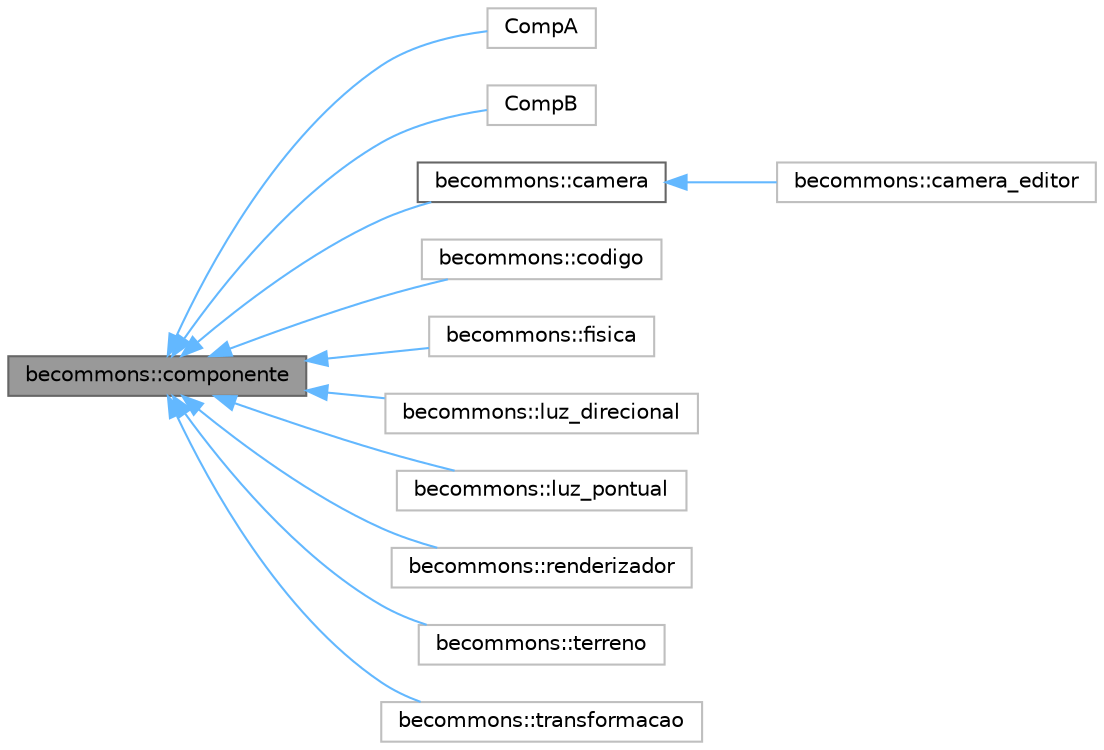 digraph "becommons::componente"
{
 // LATEX_PDF_SIZE
  bgcolor="transparent";
  edge [fontname=Helvetica,fontsize=10,labelfontname=Helvetica,labelfontsize=10];
  node [fontname=Helvetica,fontsize=10,shape=box,height=0.2,width=0.4];
  rankdir="LR";
  Node1 [id="Node000001",label="becommons::componente",height=0.2,width=0.4,color="gray40", fillcolor="grey60", style="filled", fontcolor="black",tooltip="base para as funcionalidades da engine"];
  Node1 -> Node2 [id="edge1_Node000001_Node000002",dir="back",color="steelblue1",style="solid",tooltip=" "];
  Node2 [id="Node000002",label="CompA",height=0.2,width=0.4,color="grey75", fillcolor="white", style="filled",URL="$structCompA.html",tooltip=" "];
  Node1 -> Node3 [id="edge2_Node000001_Node000003",dir="back",color="steelblue1",style="solid",tooltip=" "];
  Node3 [id="Node000003",label="CompB",height=0.2,width=0.4,color="grey75", fillcolor="white", style="filled",URL="$structCompB.html",tooltip=" "];
  Node1 -> Node4 [id="edge3_Node000001_Node000004",dir="back",color="steelblue1",style="solid",tooltip=" "];
  Node4 [id="Node000004",label="becommons::camera",height=0.2,width=0.4,color="gray40", fillcolor="white", style="filled",URL="$classbecommons_1_1camera.html",tooltip="componente que facilita a manipuacao da matriz de visualizacao e projeco"];
  Node4 -> Node5 [id="edge4_Node000004_Node000005",dir="back",color="steelblue1",style="solid",tooltip=" "];
  Node5 [id="Node000005",label="becommons::camera_editor",height=0.2,width=0.4,color="grey75", fillcolor="white", style="filled",URL="$structbecommons_1_1camera__editor.html",tooltip=" "];
  Node1 -> Node6 [id="edge5_Node000001_Node000006",dir="back",color="steelblue1",style="solid",tooltip=" "];
  Node6 [id="Node000006",label="becommons::codigo",height=0.2,width=0.4,color="grey75", fillcolor="white", style="filled",URL="$structbecommons_1_1codigo.html",tooltip=" "];
  Node1 -> Node7 [id="edge6_Node000001_Node000007",dir="back",color="steelblue1",style="solid",tooltip=" "];
  Node7 [id="Node000007",label="becommons::fisica",height=0.2,width=0.4,color="grey75", fillcolor="white", style="filled",URL="$structbecommons_1_1fisica.html",tooltip=" "];
  Node1 -> Node8 [id="edge7_Node000001_Node000008",dir="back",color="steelblue1",style="solid",tooltip=" "];
  Node8 [id="Node000008",label="becommons::luz_direcional",height=0.2,width=0.4,color="grey75", fillcolor="white", style="filled",URL="$structbecommons_1_1luz__direcional.html",tooltip=" "];
  Node1 -> Node9 [id="edge8_Node000001_Node000009",dir="back",color="steelblue1",style="solid",tooltip=" "];
  Node9 [id="Node000009",label="becommons::luz_pontual",height=0.2,width=0.4,color="grey75", fillcolor="white", style="filled",URL="$structbecommons_1_1luz__pontual.html",tooltip=" "];
  Node1 -> Node10 [id="edge9_Node000001_Node000010",dir="back",color="steelblue1",style="solid",tooltip=" "];
  Node10 [id="Node000010",label="becommons::renderizador",height=0.2,width=0.4,color="grey75", fillcolor="white", style="filled",URL="$classbecommons_1_1renderizador.html",tooltip=" "];
  Node1 -> Node11 [id="edge10_Node000001_Node000011",dir="back",color="steelblue1",style="solid",tooltip=" "];
  Node11 [id="Node000011",label="becommons::terreno",height=0.2,width=0.4,color="grey75", fillcolor="white", style="filled",URL="$structbecommons_1_1terreno.html",tooltip=" "];
  Node1 -> Node12 [id="edge11_Node000001_Node000012",dir="back",color="steelblue1",style="solid",tooltip=" "];
  Node12 [id="Node000012",label="becommons::transformacao",height=0.2,width=0.4,color="grey75", fillcolor="white", style="filled",URL="$classbecommons_1_1transformacao.html",tooltip=" "];
}

